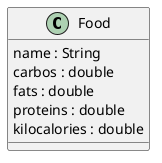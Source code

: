 @startuml
'https://plantuml.com/class-diagram

class Food {
  name : String
  carbos : double
  fats : double
  proteins : double
  kilocalories : double
}

@enduml
